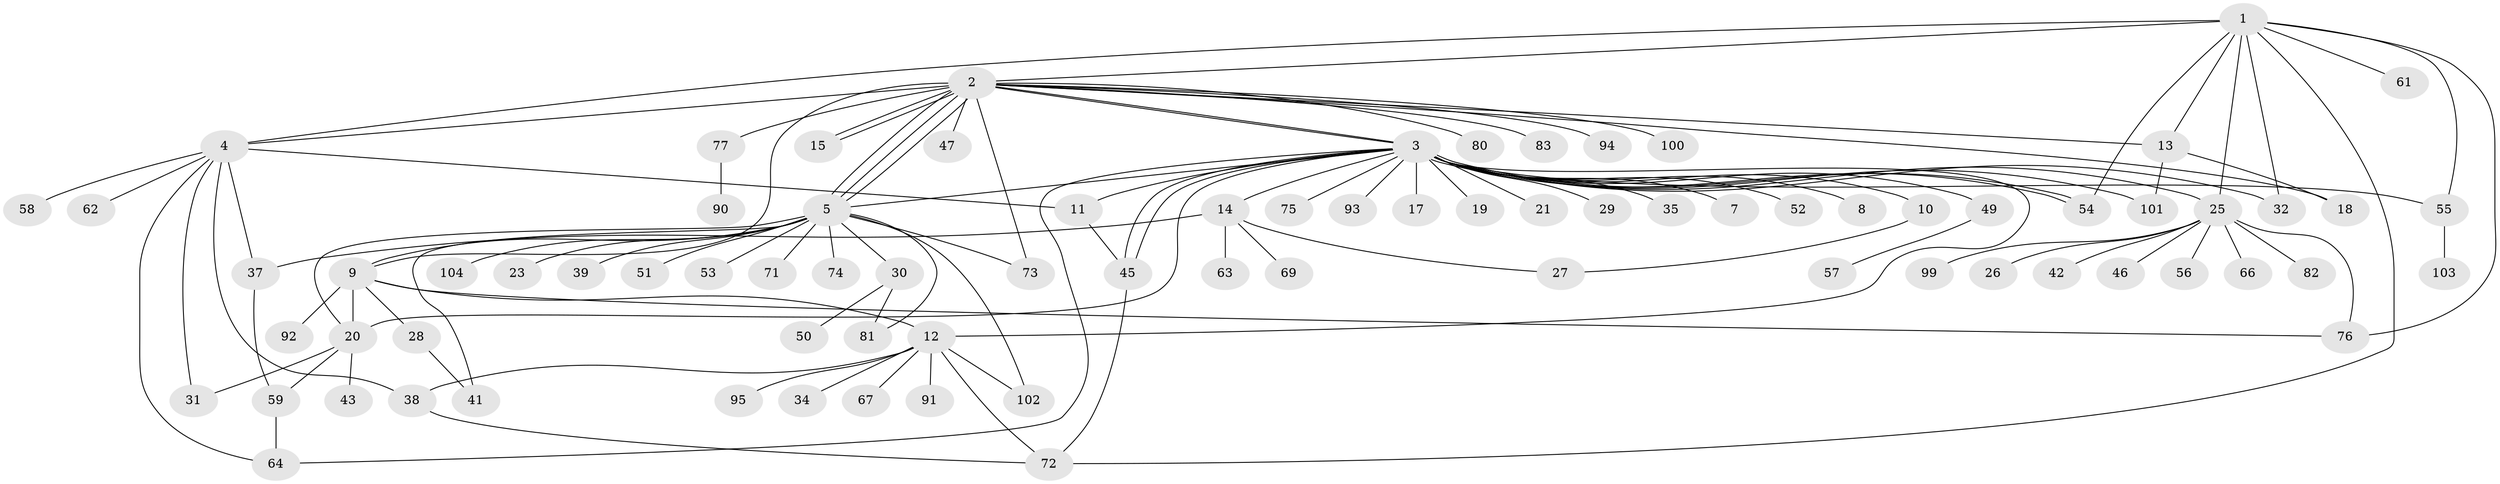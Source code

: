 // Generated by graph-tools (version 1.1) at 2025/51/02/27/25 19:51:58]
// undirected, 80 vertices, 116 edges
graph export_dot {
graph [start="1"]
  node [color=gray90,style=filled];
  1 [super="+16"];
  2 [super="+48"];
  3 [super="+24"];
  4 [super="+6"];
  5 [super="+88"];
  7;
  8;
  9 [super="+36"];
  10;
  11 [super="+40"];
  12 [super="+33"];
  13 [super="+78"];
  14 [super="+22"];
  15;
  17;
  18 [super="+96"];
  19;
  20 [super="+84"];
  21 [super="+89"];
  23;
  25 [super="+87"];
  26 [super="+60"];
  27;
  28;
  29 [super="+68"];
  30 [super="+44"];
  31;
  32;
  34;
  35;
  37;
  38 [super="+86"];
  39;
  41 [super="+98"];
  42;
  43;
  45 [super="+65"];
  46;
  47;
  49;
  50 [super="+79"];
  51;
  52;
  53;
  54;
  55 [super="+85"];
  56;
  57;
  58;
  59 [super="+105"];
  61;
  62;
  63;
  64 [super="+70"];
  66;
  67;
  69;
  71;
  72;
  73;
  74;
  75;
  76 [super="+97"];
  77;
  80;
  81;
  82;
  83;
  90;
  91;
  92;
  93;
  94;
  95;
  99;
  100;
  101;
  102;
  103;
  104;
  1 -- 2;
  1 -- 4;
  1 -- 13;
  1 -- 25;
  1 -- 32;
  1 -- 54;
  1 -- 55;
  1 -- 61;
  1 -- 72;
  1 -- 76;
  2 -- 3;
  2 -- 3;
  2 -- 4 [weight=2];
  2 -- 5;
  2 -- 5;
  2 -- 5;
  2 -- 9;
  2 -- 13;
  2 -- 15;
  2 -- 15;
  2 -- 18;
  2 -- 47;
  2 -- 73;
  2 -- 77;
  2 -- 80;
  2 -- 83;
  2 -- 94;
  2 -- 100;
  3 -- 5;
  3 -- 7;
  3 -- 8;
  3 -- 10;
  3 -- 11;
  3 -- 12;
  3 -- 14;
  3 -- 17;
  3 -- 19;
  3 -- 20 [weight=2];
  3 -- 21;
  3 -- 25;
  3 -- 29;
  3 -- 32;
  3 -- 35;
  3 -- 45;
  3 -- 45;
  3 -- 49;
  3 -- 52;
  3 -- 54;
  3 -- 54;
  3 -- 55;
  3 -- 64;
  3 -- 75;
  3 -- 93;
  3 -- 101;
  4 -- 31;
  4 -- 38;
  4 -- 62;
  4 -- 64;
  4 -- 37;
  4 -- 58;
  4 -- 11;
  5 -- 9;
  5 -- 20;
  5 -- 23;
  5 -- 30;
  5 -- 39;
  5 -- 51;
  5 -- 53;
  5 -- 71;
  5 -- 73;
  5 -- 74;
  5 -- 81;
  5 -- 102;
  5 -- 104;
  5 -- 41;
  9 -- 12;
  9 -- 20;
  9 -- 28;
  9 -- 76;
  9 -- 92;
  10 -- 27;
  11 -- 45;
  12 -- 34;
  12 -- 38;
  12 -- 67;
  12 -- 91;
  12 -- 95;
  12 -- 102;
  12 -- 72;
  13 -- 18;
  13 -- 101;
  14 -- 27;
  14 -- 37;
  14 -- 63;
  14 -- 69;
  20 -- 31;
  20 -- 43;
  20 -- 59;
  25 -- 26;
  25 -- 42;
  25 -- 46;
  25 -- 56;
  25 -- 66;
  25 -- 76;
  25 -- 82;
  25 -- 99;
  28 -- 41;
  30 -- 50;
  30 -- 81;
  37 -- 59;
  38 -- 72;
  45 -- 72;
  49 -- 57;
  55 -- 103;
  59 -- 64;
  77 -- 90;
}
